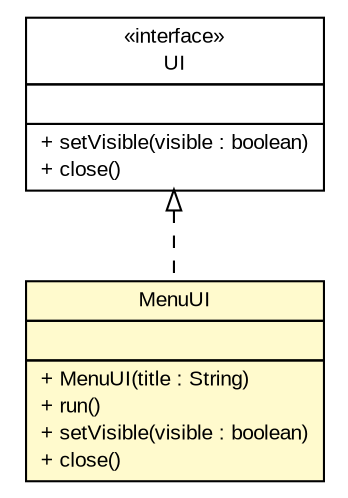 #!/usr/local/bin/dot
#
# Class diagram 
# Generated by UMLGraph version R5_6 (http://www.umlgraph.org/)
#

digraph G {
	edge [fontname="arial",fontsize=10,labelfontname="arial",labelfontsize=10];
	node [fontname="arial",fontsize=10,shape=plaintext];
	nodesep=0.25;
	ranksep=0.5;
	// com.github.tilastokeskus.matertis.ui.UI
	c2253 [label=<<table title="com.github.tilastokeskus.matertis.ui.UI" border="0" cellborder="1" cellspacing="0" cellpadding="2" port="p" href="./UI.html">
		<tr><td><table border="0" cellspacing="0" cellpadding="1">
<tr><td align="center" balign="center"> &#171;interface&#187; </td></tr>
<tr><td align="center" balign="center"> UI </td></tr>
		</table></td></tr>
		<tr><td><table border="0" cellspacing="0" cellpadding="1">
<tr><td align="left" balign="left">  </td></tr>
		</table></td></tr>
		<tr><td><table border="0" cellspacing="0" cellpadding="1">
<tr><td align="left" balign="left"> + setVisible(visible : boolean) </td></tr>
<tr><td align="left" balign="left"> + close() </td></tr>
		</table></td></tr>
		</table>>, URL="./UI.html", fontname="arial", fontcolor="black", fontsize=10.0];
	// com.github.tilastokeskus.matertis.ui.MenuUI
	c2259 [label=<<table title="com.github.tilastokeskus.matertis.ui.MenuUI" border="0" cellborder="1" cellspacing="0" cellpadding="2" port="p" bgcolor="lemonChiffon" href="./MenuUI.html">
		<tr><td><table border="0" cellspacing="0" cellpadding="1">
<tr><td align="center" balign="center"> MenuUI </td></tr>
		</table></td></tr>
		<tr><td><table border="0" cellspacing="0" cellpadding="1">
<tr><td align="left" balign="left">  </td></tr>
		</table></td></tr>
		<tr><td><table border="0" cellspacing="0" cellpadding="1">
<tr><td align="left" balign="left"> + MenuUI(title : String) </td></tr>
<tr><td align="left" balign="left"> + run() </td></tr>
<tr><td align="left" balign="left"> + setVisible(visible : boolean) </td></tr>
<tr><td align="left" balign="left"> + close() </td></tr>
		</table></td></tr>
		</table>>, URL="./MenuUI.html", fontname="arial", fontcolor="black", fontsize=10.0];
	//com.github.tilastokeskus.matertis.ui.MenuUI implements com.github.tilastokeskus.matertis.ui.UI
	c2253:p -> c2259:p [dir=back,arrowtail=empty,style=dashed];
}

